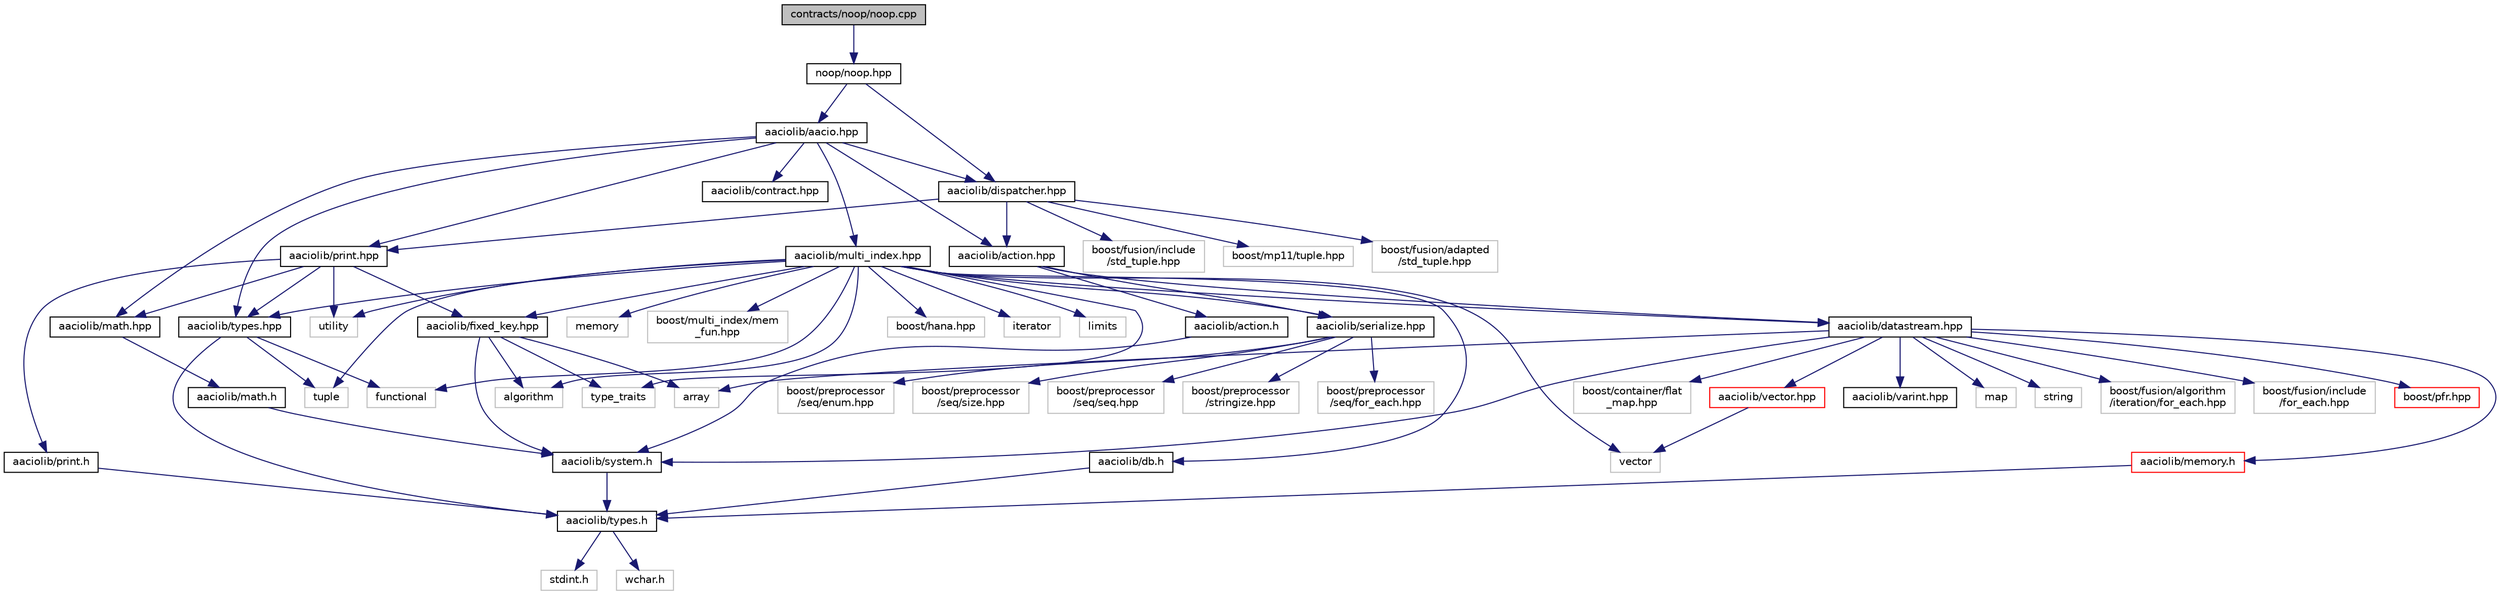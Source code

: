 digraph "contracts/noop/noop.cpp"
{
  edge [fontname="Helvetica",fontsize="10",labelfontname="Helvetica",labelfontsize="10"];
  node [fontname="Helvetica",fontsize="10",shape=record];
  Node0 [label="contracts/noop/noop.cpp",height=0.2,width=0.4,color="black", fillcolor="grey75", style="filled", fontcolor="black"];
  Node0 -> Node1 [color="midnightblue",fontsize="10",style="solid",fontname="Helvetica"];
  Node1 [label="noop/noop.hpp",height=0.2,width=0.4,color="black", fillcolor="white", style="filled",URL="$noop_8hpp.html"];
  Node1 -> Node2 [color="midnightblue",fontsize="10",style="solid",fontname="Helvetica"];
  Node2 [label="aaciolib/aacio.hpp",height=0.2,width=0.4,color="black", fillcolor="white", style="filled",URL="$aacio_8hpp.html"];
  Node2 -> Node3 [color="midnightblue",fontsize="10",style="solid",fontname="Helvetica"];
  Node3 [label="aaciolib/types.hpp",height=0.2,width=0.4,color="black", fillcolor="white", style="filled",URL="$contracts_2aaciolib_2types_8hpp.html"];
  Node3 -> Node4 [color="midnightblue",fontsize="10",style="solid",fontname="Helvetica"];
  Node4 [label="aaciolib/types.h",height=0.2,width=0.4,color="black", fillcolor="white", style="filled",URL="$contracts_2aaciolib_2types_8h.html"];
  Node4 -> Node5 [color="midnightblue",fontsize="10",style="solid",fontname="Helvetica"];
  Node5 [label="stdint.h",height=0.2,width=0.4,color="grey75", fillcolor="white", style="filled"];
  Node4 -> Node6 [color="midnightblue",fontsize="10",style="solid",fontname="Helvetica"];
  Node6 [label="wchar.h",height=0.2,width=0.4,color="grey75", fillcolor="white", style="filled"];
  Node3 -> Node7 [color="midnightblue",fontsize="10",style="solid",fontname="Helvetica"];
  Node7 [label="functional",height=0.2,width=0.4,color="grey75", fillcolor="white", style="filled"];
  Node3 -> Node8 [color="midnightblue",fontsize="10",style="solid",fontname="Helvetica"];
  Node8 [label="tuple",height=0.2,width=0.4,color="grey75", fillcolor="white", style="filled"];
  Node2 -> Node9 [color="midnightblue",fontsize="10",style="solid",fontname="Helvetica"];
  Node9 [label="aaciolib/action.hpp",height=0.2,width=0.4,color="black", fillcolor="white", style="filled",URL="$action_8hpp.html"];
  Node9 -> Node10 [color="midnightblue",fontsize="10",style="solid",fontname="Helvetica"];
  Node10 [label="aaciolib/action.h",height=0.2,width=0.4,color="black", fillcolor="white", style="filled",URL="$action_8h.html"];
  Node10 -> Node11 [color="midnightblue",fontsize="10",style="solid",fontname="Helvetica"];
  Node11 [label="aaciolib/system.h",height=0.2,width=0.4,color="black", fillcolor="white", style="filled",URL="$system_8h.html"];
  Node11 -> Node4 [color="midnightblue",fontsize="10",style="solid",fontname="Helvetica"];
  Node9 -> Node12 [color="midnightblue",fontsize="10",style="solid",fontname="Helvetica"];
  Node12 [label="aaciolib/datastream.hpp",height=0.2,width=0.4,color="black", fillcolor="white", style="filled",URL="$contracts_2aaciolib_2datastream_8hpp_source.html"];
  Node12 -> Node11 [color="midnightblue",fontsize="10",style="solid",fontname="Helvetica"];
  Node12 -> Node13 [color="midnightblue",fontsize="10",style="solid",fontname="Helvetica"];
  Node13 [label="aaciolib/memory.h",height=0.2,width=0.4,color="red", fillcolor="white", style="filled",URL="$aaciolib_2memory_8h.html"];
  Node13 -> Node4 [color="midnightblue",fontsize="10",style="solid",fontname="Helvetica"];
  Node12 -> Node15 [color="midnightblue",fontsize="10",style="solid",fontname="Helvetica"];
  Node15 [label="aaciolib/vector.hpp",height=0.2,width=0.4,color="red", fillcolor="white", style="filled",URL="$contracts_2aaciolib_2vector_8hpp_source.html"];
  Node15 -> Node30 [color="midnightblue",fontsize="10",style="solid",fontname="Helvetica"];
  Node30 [label="vector",height=0.2,width=0.4,color="grey75", fillcolor="white", style="filled"];
  Node12 -> Node31 [color="midnightblue",fontsize="10",style="solid",fontname="Helvetica"];
  Node31 [label="boost/container/flat\l_map.hpp",height=0.2,width=0.4,color="grey75", fillcolor="white", style="filled"];
  Node12 -> Node32 [color="midnightblue",fontsize="10",style="solid",fontname="Helvetica"];
  Node32 [label="aaciolib/varint.hpp",height=0.2,width=0.4,color="black", fillcolor="white", style="filled",URL="$contracts_2aaciolib_2varint_8hpp.html"];
  Node12 -> Node22 [color="midnightblue",fontsize="10",style="solid",fontname="Helvetica"];
  Node22 [label="array",height=0.2,width=0.4,color="grey75", fillcolor="white", style="filled"];
  Node12 -> Node33 [color="midnightblue",fontsize="10",style="solid",fontname="Helvetica"];
  Node33 [label="map",height=0.2,width=0.4,color="grey75", fillcolor="white", style="filled"];
  Node12 -> Node34 [color="midnightblue",fontsize="10",style="solid",fontname="Helvetica"];
  Node34 [label="string",height=0.2,width=0.4,color="grey75", fillcolor="white", style="filled"];
  Node12 -> Node35 [color="midnightblue",fontsize="10",style="solid",fontname="Helvetica"];
  Node35 [label="boost/fusion/algorithm\l/iteration/for_each.hpp",height=0.2,width=0.4,color="grey75", fillcolor="white", style="filled"];
  Node12 -> Node36 [color="midnightblue",fontsize="10",style="solid",fontname="Helvetica"];
  Node36 [label="boost/fusion/include\l/for_each.hpp",height=0.2,width=0.4,color="grey75", fillcolor="white", style="filled"];
  Node12 -> Node37 [color="midnightblue",fontsize="10",style="solid",fontname="Helvetica"];
  Node37 [label="boost/pfr.hpp",height=0.2,width=0.4,color="red", fillcolor="white", style="filled",URL="$pfr_8hpp.html"];
  Node9 -> Node69 [color="midnightblue",fontsize="10",style="solid",fontname="Helvetica"];
  Node69 [label="aaciolib/serialize.hpp",height=0.2,width=0.4,color="black", fillcolor="white", style="filled",URL="$serialize_8hpp_source.html"];
  Node69 -> Node70 [color="midnightblue",fontsize="10",style="solid",fontname="Helvetica"];
  Node70 [label="boost/preprocessor\l/seq/for_each.hpp",height=0.2,width=0.4,color="grey75", fillcolor="white", style="filled"];
  Node69 -> Node71 [color="midnightblue",fontsize="10",style="solid",fontname="Helvetica"];
  Node71 [label="boost/preprocessor\l/seq/enum.hpp",height=0.2,width=0.4,color="grey75", fillcolor="white", style="filled"];
  Node69 -> Node72 [color="midnightblue",fontsize="10",style="solid",fontname="Helvetica"];
  Node72 [label="boost/preprocessor\l/seq/size.hpp",height=0.2,width=0.4,color="grey75", fillcolor="white", style="filled"];
  Node69 -> Node73 [color="midnightblue",fontsize="10",style="solid",fontname="Helvetica"];
  Node73 [label="boost/preprocessor\l/seq/seq.hpp",height=0.2,width=0.4,color="grey75", fillcolor="white", style="filled"];
  Node69 -> Node74 [color="midnightblue",fontsize="10",style="solid",fontname="Helvetica"];
  Node74 [label="boost/preprocessor\l/stringize.hpp",height=0.2,width=0.4,color="grey75", fillcolor="white", style="filled"];
  Node2 -> Node17 [color="midnightblue",fontsize="10",style="solid",fontname="Helvetica"];
  Node17 [label="aaciolib/print.hpp",height=0.2,width=0.4,color="black", fillcolor="white", style="filled",URL="$print_8hpp.html"];
  Node17 -> Node18 [color="midnightblue",fontsize="10",style="solid",fontname="Helvetica"];
  Node18 [label="aaciolib/print.h",height=0.2,width=0.4,color="black", fillcolor="white", style="filled",URL="$print_8h.html"];
  Node18 -> Node4 [color="midnightblue",fontsize="10",style="solid",fontname="Helvetica"];
  Node17 -> Node3 [color="midnightblue",fontsize="10",style="solid",fontname="Helvetica"];
  Node17 -> Node19 [color="midnightblue",fontsize="10",style="solid",fontname="Helvetica"];
  Node19 [label="aaciolib/math.hpp",height=0.2,width=0.4,color="black", fillcolor="white", style="filled",URL="$math_8hpp.html"];
  Node19 -> Node20 [color="midnightblue",fontsize="10",style="solid",fontname="Helvetica"];
  Node20 [label="aaciolib/math.h",height=0.2,width=0.4,color="black", fillcolor="white", style="filled",URL="$aaciolib_2math_8h.html"];
  Node20 -> Node11 [color="midnightblue",fontsize="10",style="solid",fontname="Helvetica"];
  Node17 -> Node21 [color="midnightblue",fontsize="10",style="solid",fontname="Helvetica"];
  Node21 [label="aaciolib/fixed_key.hpp",height=0.2,width=0.4,color="black", fillcolor="white", style="filled",URL="$contracts_2aaciolib_2fixed__key_8hpp.html"];
  Node21 -> Node22 [color="midnightblue",fontsize="10",style="solid",fontname="Helvetica"];
  Node21 -> Node23 [color="midnightblue",fontsize="10",style="solid",fontname="Helvetica"];
  Node23 [label="algorithm",height=0.2,width=0.4,color="grey75", fillcolor="white", style="filled"];
  Node21 -> Node24 [color="midnightblue",fontsize="10",style="solid",fontname="Helvetica"];
  Node24 [label="type_traits",height=0.2,width=0.4,color="grey75", fillcolor="white", style="filled"];
  Node21 -> Node11 [color="midnightblue",fontsize="10",style="solid",fontname="Helvetica"];
  Node17 -> Node25 [color="midnightblue",fontsize="10",style="solid",fontname="Helvetica"];
  Node25 [label="utility",height=0.2,width=0.4,color="grey75", fillcolor="white", style="filled"];
  Node2 -> Node19 [color="midnightblue",fontsize="10",style="solid",fontname="Helvetica"];
  Node2 -> Node75 [color="midnightblue",fontsize="10",style="solid",fontname="Helvetica"];
  Node75 [label="aaciolib/multi_index.hpp",height=0.2,width=0.4,color="black", fillcolor="white", style="filled",URL="$multi__index_8hpp.html"];
  Node75 -> Node30 [color="midnightblue",fontsize="10",style="solid",fontname="Helvetica"];
  Node75 -> Node8 [color="midnightblue",fontsize="10",style="solid",fontname="Helvetica"];
  Node75 -> Node76 [color="midnightblue",fontsize="10",style="solid",fontname="Helvetica"];
  Node76 [label="boost/hana.hpp",height=0.2,width=0.4,color="grey75", fillcolor="white", style="filled"];
  Node75 -> Node7 [color="midnightblue",fontsize="10",style="solid",fontname="Helvetica"];
  Node75 -> Node25 [color="midnightblue",fontsize="10",style="solid",fontname="Helvetica"];
  Node75 -> Node24 [color="midnightblue",fontsize="10",style="solid",fontname="Helvetica"];
  Node75 -> Node28 [color="midnightblue",fontsize="10",style="solid",fontname="Helvetica"];
  Node28 [label="iterator",height=0.2,width=0.4,color="grey75", fillcolor="white", style="filled"];
  Node75 -> Node77 [color="midnightblue",fontsize="10",style="solid",fontname="Helvetica"];
  Node77 [label="limits",height=0.2,width=0.4,color="grey75", fillcolor="white", style="filled"];
  Node75 -> Node23 [color="midnightblue",fontsize="10",style="solid",fontname="Helvetica"];
  Node75 -> Node29 [color="midnightblue",fontsize="10",style="solid",fontname="Helvetica"];
  Node29 [label="memory",height=0.2,width=0.4,color="grey75", fillcolor="white", style="filled"];
  Node75 -> Node78 [color="midnightblue",fontsize="10",style="solid",fontname="Helvetica"];
  Node78 [label="boost/multi_index/mem\l_fun.hpp",height=0.2,width=0.4,color="grey75", fillcolor="white", style="filled"];
  Node75 -> Node3 [color="midnightblue",fontsize="10",style="solid",fontname="Helvetica"];
  Node75 -> Node69 [color="midnightblue",fontsize="10",style="solid",fontname="Helvetica"];
  Node75 -> Node12 [color="midnightblue",fontsize="10",style="solid",fontname="Helvetica"];
  Node75 -> Node79 [color="midnightblue",fontsize="10",style="solid",fontname="Helvetica"];
  Node79 [label="aaciolib/db.h",height=0.2,width=0.4,color="black", fillcolor="white", style="filled",URL="$db_8h.html",tooltip="Defines C API for interfacing with blockchain database. "];
  Node79 -> Node4 [color="midnightblue",fontsize="10",style="solid",fontname="Helvetica"];
  Node75 -> Node21 [color="midnightblue",fontsize="10",style="solid",fontname="Helvetica"];
  Node2 -> Node80 [color="midnightblue",fontsize="10",style="solid",fontname="Helvetica"];
  Node80 [label="aaciolib/dispatcher.hpp",height=0.2,width=0.4,color="black", fillcolor="white", style="filled",URL="$dispatcher_8hpp_source.html"];
  Node80 -> Node17 [color="midnightblue",fontsize="10",style="solid",fontname="Helvetica"];
  Node80 -> Node9 [color="midnightblue",fontsize="10",style="solid",fontname="Helvetica"];
  Node80 -> Node81 [color="midnightblue",fontsize="10",style="solid",fontname="Helvetica"];
  Node81 [label="boost/fusion/adapted\l/std_tuple.hpp",height=0.2,width=0.4,color="grey75", fillcolor="white", style="filled"];
  Node80 -> Node82 [color="midnightblue",fontsize="10",style="solid",fontname="Helvetica"];
  Node82 [label="boost/fusion/include\l/std_tuple.hpp",height=0.2,width=0.4,color="grey75", fillcolor="white", style="filled"];
  Node80 -> Node83 [color="midnightblue",fontsize="10",style="solid",fontname="Helvetica"];
  Node83 [label="boost/mp11/tuple.hpp",height=0.2,width=0.4,color="grey75", fillcolor="white", style="filled"];
  Node2 -> Node84 [color="midnightblue",fontsize="10",style="solid",fontname="Helvetica"];
  Node84 [label="aaciolib/contract.hpp",height=0.2,width=0.4,color="black", fillcolor="white", style="filled",URL="$contract_8hpp_source.html"];
  Node1 -> Node80 [color="midnightblue",fontsize="10",style="solid",fontname="Helvetica"];
}

